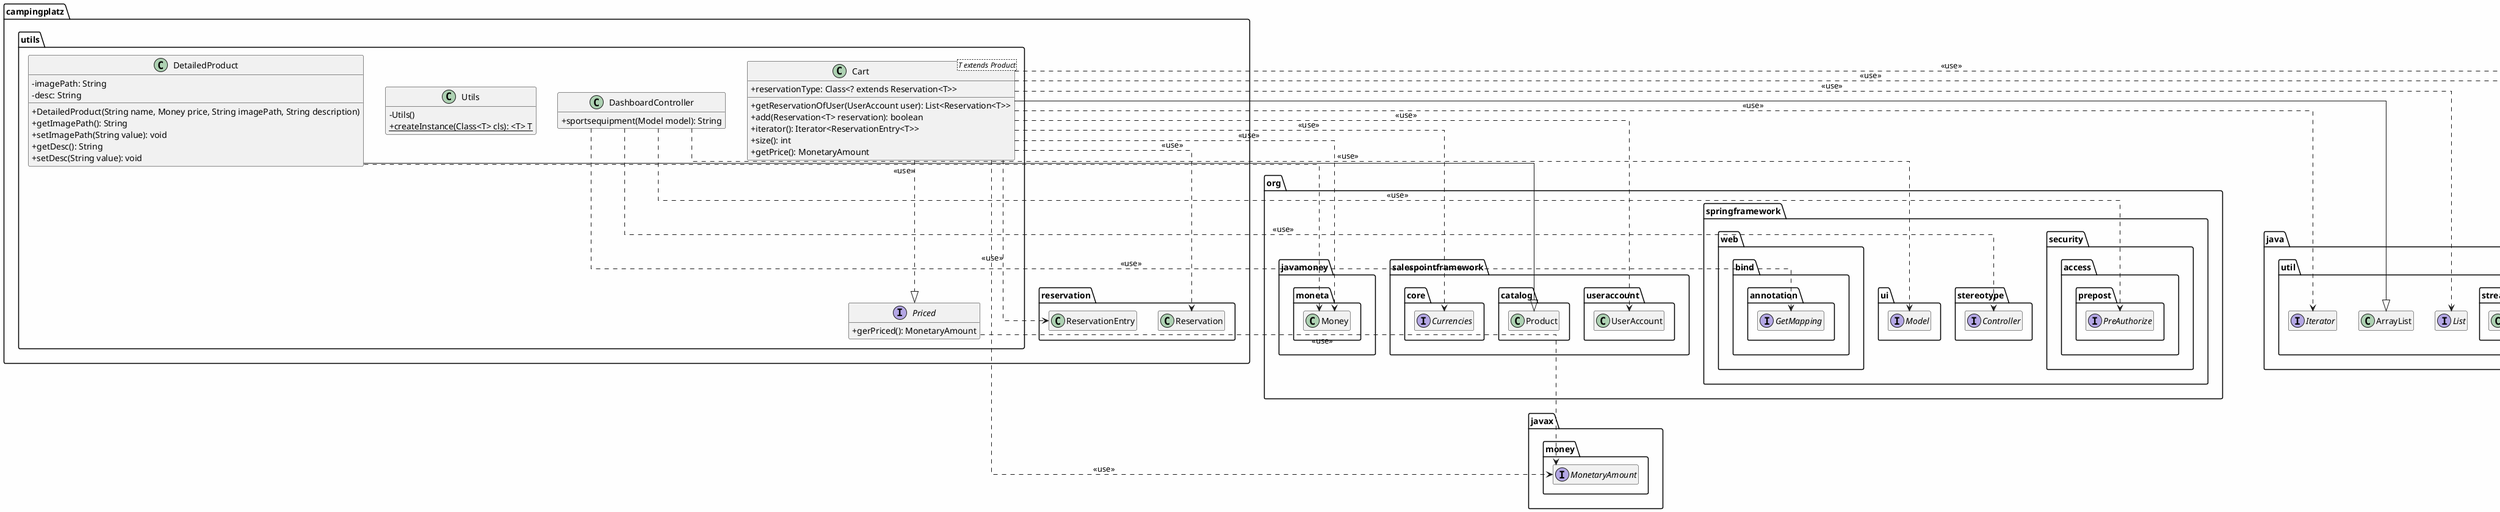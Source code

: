 @startuml
hide empty fields
hide empty methods
skinparam classAttributeIconSize 0
skinparam linetype ortho
skinparam BackgroundColor #FEFEFE

'allowmixing

package org.springframework.security.access.prepost{
interface PreAuthorize
}
package org.springframework.stereotype {
interface Controller
}

package org.springframework.ui {
interface Model
}

package org.springframework.web.bind.annotation {
interface GetMapping
}

package org.salespointframework.useraccount {
class UserAccount
}

package org.salespointframework.catalog {
class Product
}

package org.salespointframework.core {
interface Currencies
}

package javax.money {
interface MonetaryAmount
}

package java.util {
class ArrayList
interface Iterator
interface List
}

package java.util.stream{
class Collectors
}

package campingplatz.reservation{
class Reservation
class ReservationEntry
}

package org.javamoney.moneta {
class Money
}

package one.util.streamex {
class StreamEx
}

package campingplatz.utils {
    class DetailedProduct{
    -imagePath: String
    -desc: String
    +DetailedProduct(String name, Money price, String imagePath, String description)
    +getImagePath(): String
    +setImagePath(String value): void
    +getDesc(): String
    +setDesc(String value): void
    }
    class Cart<T extends Product>{
    +reservationType: Class<? extends Reservation<T>>
    +getReservationOfUser(UserAccount user): List<Reservation<T>>
    +add(Reservation<T> reservation): boolean
    +iterator(): Iterator<ReservationEntry<T>>
    +size(): int
    +getPrice(): MonetaryAmount
    }
    interface Priced{
    +gerPriced(): MonetaryAmount
    }
    class Utils{
    -Utils()
    +{static} createInstance(Class<T> cls): <T> T
    }
    class DashboardController{
    +sportsequipment(Model model): String
    }

}

Cart ..> Reservation: <<use>>
Cart ..> ReservationEntry: <<use>>
Cart ..> MonetaryAmount: <<use>>
Cart ..> Iterator: <<use>>
Cart ..> List: <<use>>
Cart ..> Collectors: <<use>>
Cart ..> UserAccount: <<use>>
Cart ..> Currencies: <<use>>
Cart ..> StreamEx: <<use>>
Cart ..> Money: <<use>>
Cart --|> ArrayList
Cart ..|> Priced

Priced ..> MonetaryAmount: <<use>>

DetailedProduct ..> Money: <<use>>
DetailedProduct --|> Product

DashboardController ..> Model: <<use>>
DashboardController ..> Controller: <<use>>
DashboardController ..> PreAuthorize: <<use>>
DashboardController ..> GetMapping: <<use>>

'campingplatz -- org

@enduml
